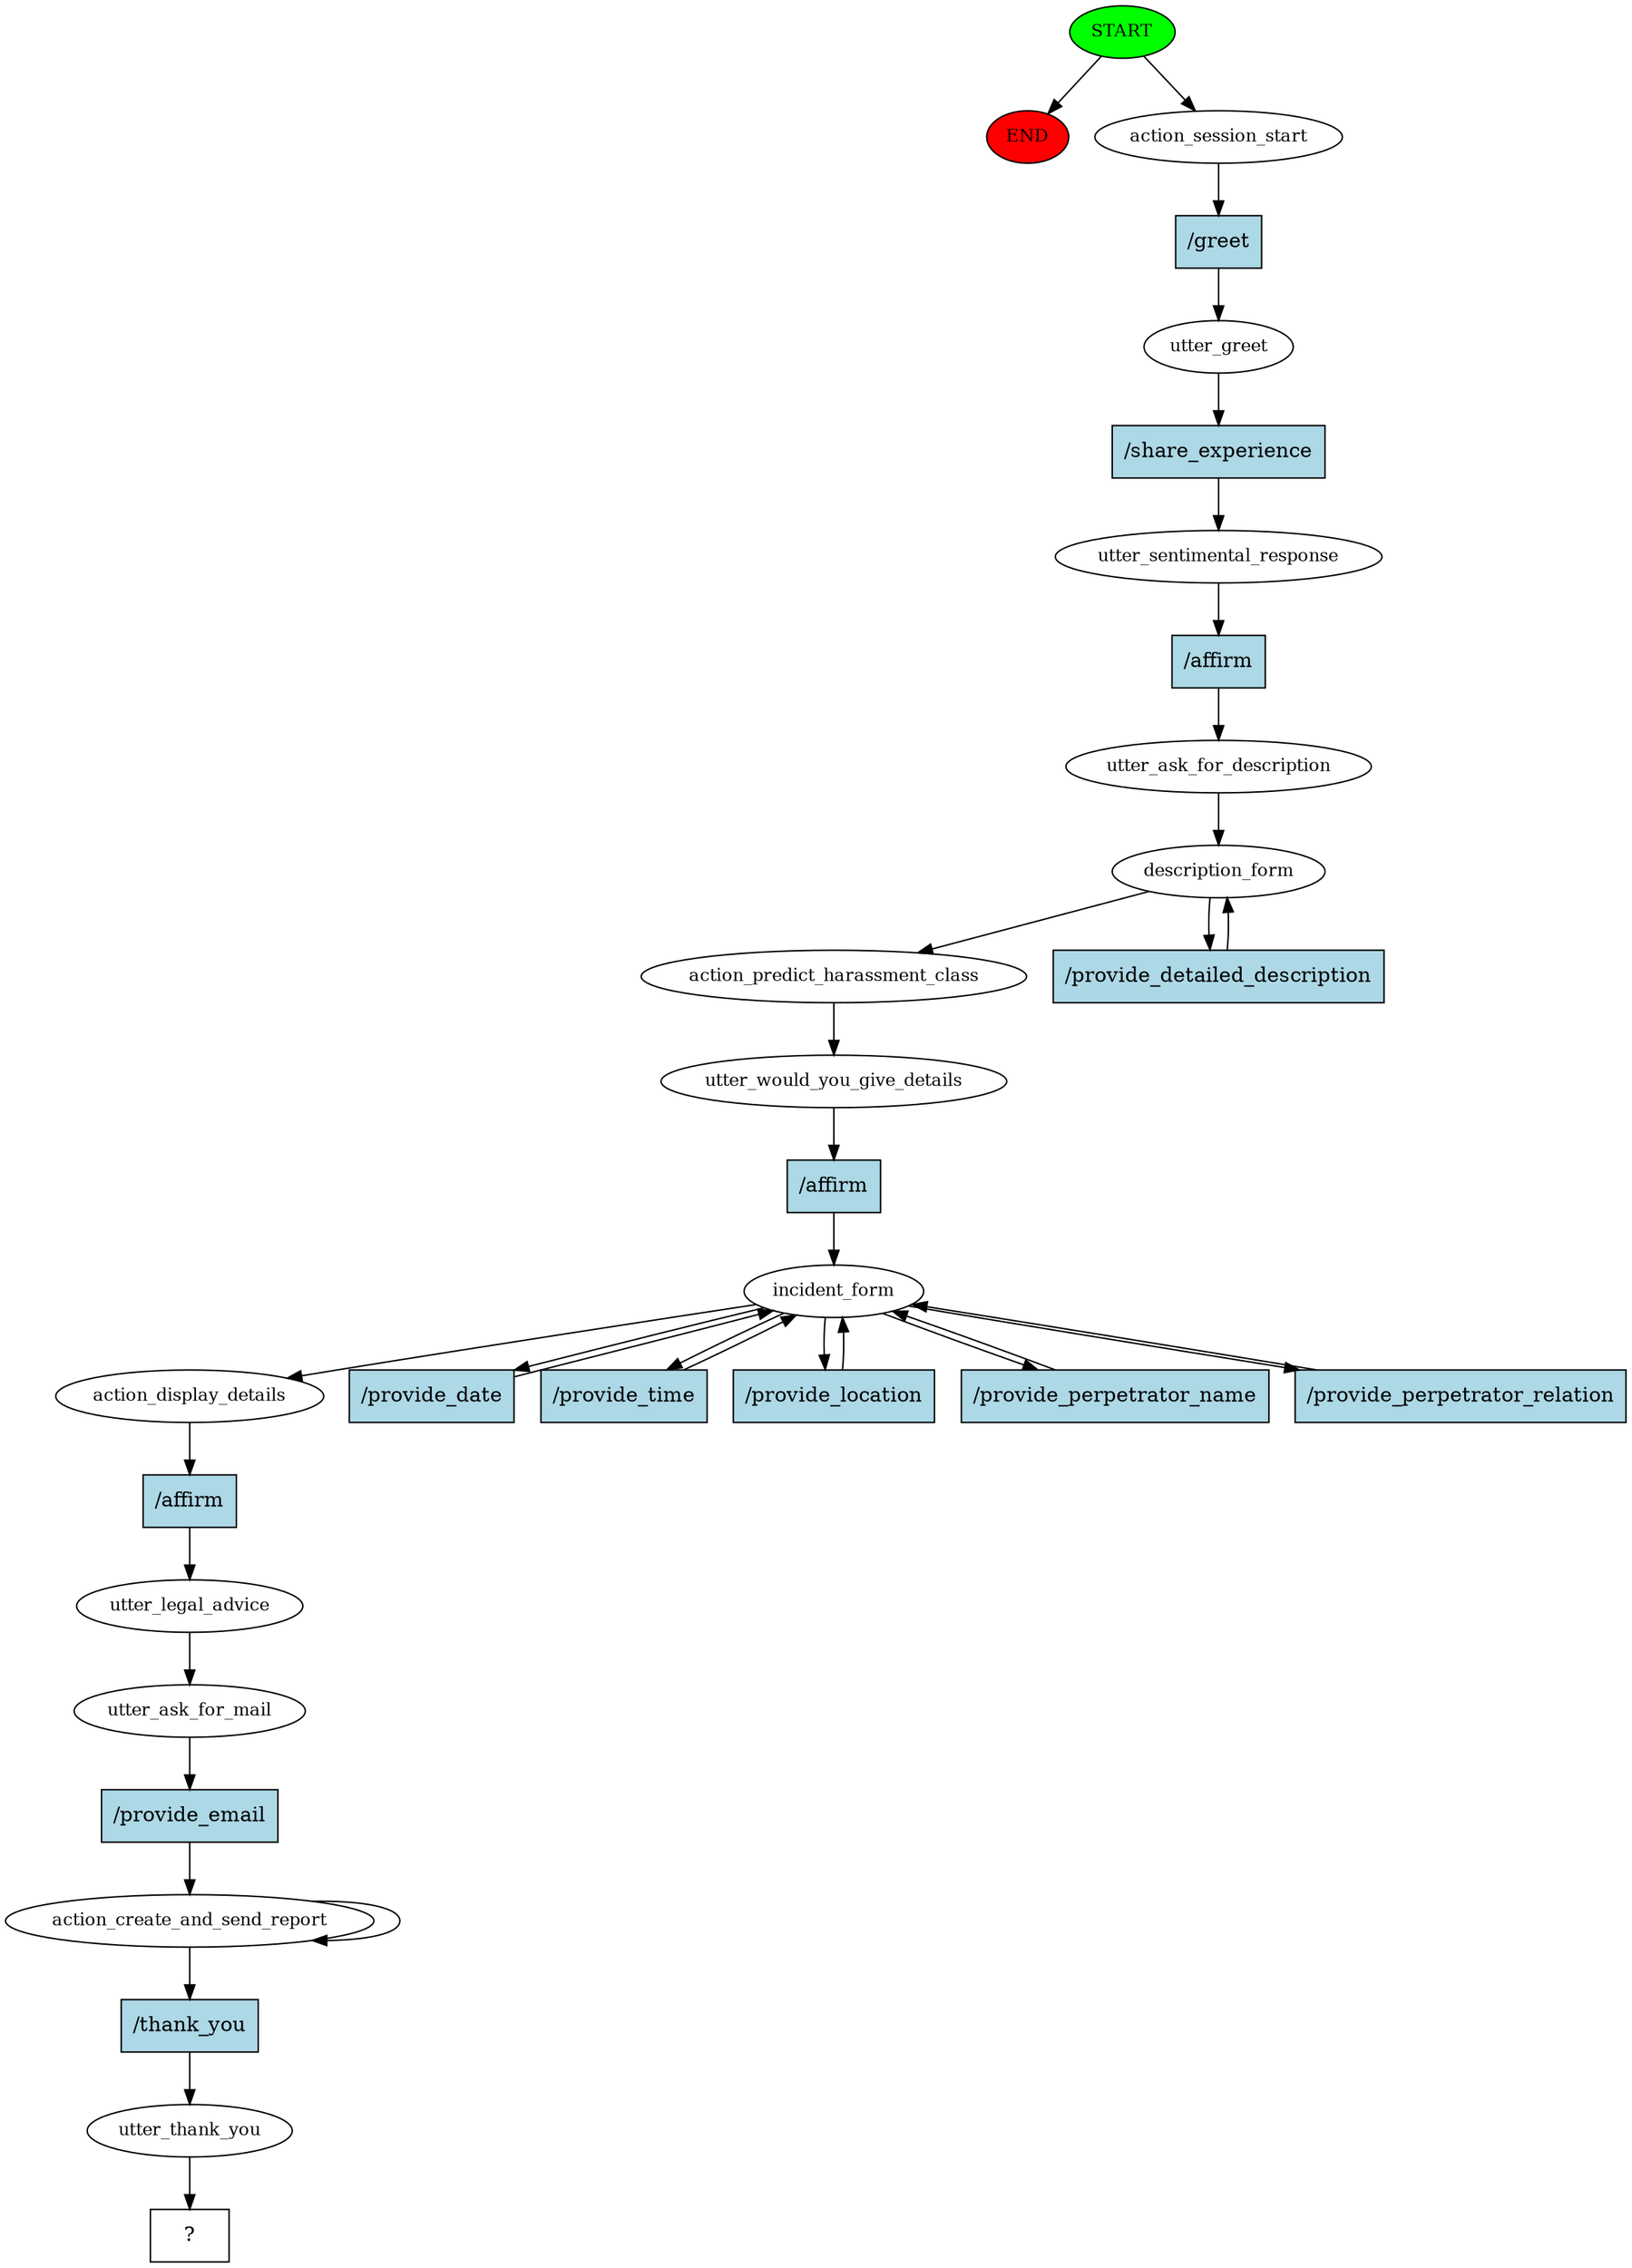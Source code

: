 digraph  {
0 [class="start active", fillcolor=green, fontsize=12, label=START, style=filled];
"-1" [class=end, fillcolor=red, fontsize=12, label=END, style=filled];
1 [class=active, fontsize=12, label=action_session_start];
2 [class=active, fontsize=12, label=utter_greet];
3 [class=active, fontsize=12, label=utter_sentimental_response];
4 [class=active, fontsize=12, label=utter_ask_for_description];
5 [class=active, fontsize=12, label=description_form];
7 [class=active, fontsize=12, label=action_predict_harassment_class];
8 [class=active, fontsize=12, label=utter_would_you_give_details];
9 [class=active, fontsize=12, label=incident_form];
15 [class=active, fontsize=12, label=action_display_details];
16 [class=active, fontsize=12, label=utter_legal_advice];
17 [class=active, fontsize=12, label=utter_ask_for_mail];
18 [class=active, fontsize=12, label=action_create_and_send_report];
21 [class=active, fontsize=12, label=utter_thank_you];
22 [class="intent dashed active", label="  ?  ", shape=rect];
23 [class="intent active", fillcolor=lightblue, label="/greet", shape=rect, style=filled];
24 [class="intent active", fillcolor=lightblue, label="/share_experience", shape=rect, style=filled];
25 [class="intent active", fillcolor=lightblue, label="/affirm", shape=rect, style=filled];
26 [class="intent active", fillcolor=lightblue, label="/provide_detailed_description", shape=rect, style=filled];
27 [class="intent active", fillcolor=lightblue, label="/affirm", shape=rect, style=filled];
28 [class="intent active", fillcolor=lightblue, label="/provide_date", shape=rect, style=filled];
29 [class="intent active", fillcolor=lightblue, label="/provide_time", shape=rect, style=filled];
30 [class="intent active", fillcolor=lightblue, label="/provide_location", shape=rect, style=filled];
31 [class="intent active", fillcolor=lightblue, label="/provide_perpetrator_name", shape=rect, style=filled];
32 [class="intent active", fillcolor=lightblue, label="/provide_perpetrator_relation", shape=rect, style=filled];
33 [class="intent active", fillcolor=lightblue, label="/affirm", shape=rect, style=filled];
34 [class="intent active", fillcolor=lightblue, label="/provide_email", shape=rect, style=filled];
35 [class="intent active", fillcolor=lightblue, label="/thank_you", shape=rect, style=filled];
0 -> "-1"  [class="", key=NONE, label=""];
0 -> 1  [class=active, key=NONE, label=""];
1 -> 23  [class=active, key=0];
2 -> 24  [class=active, key=0];
3 -> 25  [class=active, key=0];
4 -> 5  [class=active, key=NONE, label=""];
5 -> 7  [class=active, key=NONE, label=""];
5 -> 26  [class=active, key=0];
7 -> 8  [class=active, key=NONE, label=""];
8 -> 27  [class=active, key=0];
9 -> 15  [class=active, key=NONE, label=""];
9 -> 28  [class=active, key=0];
9 -> 29  [class=active, key=0];
9 -> 30  [class=active, key=0];
9 -> 31  [class=active, key=0];
9 -> 32  [class=active, key=0];
15 -> 33  [class=active, key=0];
16 -> 17  [class=active, key=NONE, label=""];
17 -> 34  [class=active, key=0];
18 -> 18  [class=active, key=NONE, label=""];
18 -> 35  [class=active, key=0];
21 -> 22  [class=active, key=NONE, label=""];
23 -> 2  [class=active, key=0];
24 -> 3  [class=active, key=0];
25 -> 4  [class=active, key=0];
26 -> 5  [class=active, key=0];
27 -> 9  [class=active, key=0];
28 -> 9  [class=active, key=0];
29 -> 9  [class=active, key=0];
30 -> 9  [class=active, key=0];
31 -> 9  [class=active, key=0];
32 -> 9  [class=active, key=0];
33 -> 16  [class=active, key=0];
34 -> 18  [class=active, key=0];
35 -> 21  [class=active, key=0];
}
